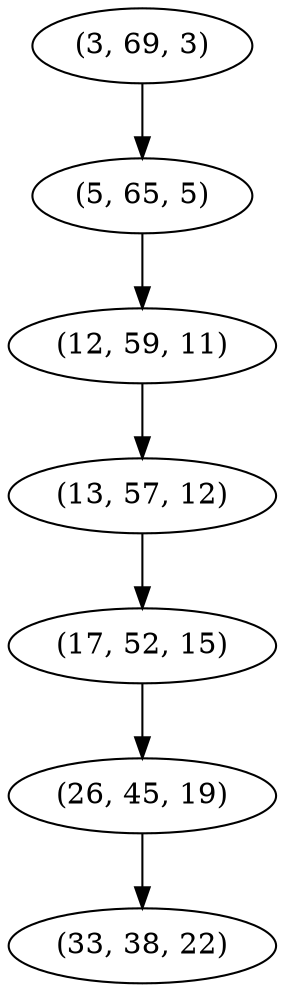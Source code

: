 digraph tree {
    "(3, 69, 3)";
    "(5, 65, 5)";
    "(12, 59, 11)";
    "(13, 57, 12)";
    "(17, 52, 15)";
    "(26, 45, 19)";
    "(33, 38, 22)";
    "(3, 69, 3)" -> "(5, 65, 5)";
    "(5, 65, 5)" -> "(12, 59, 11)";
    "(12, 59, 11)" -> "(13, 57, 12)";
    "(13, 57, 12)" -> "(17, 52, 15)";
    "(17, 52, 15)" -> "(26, 45, 19)";
    "(26, 45, 19)" -> "(33, 38, 22)";
}
